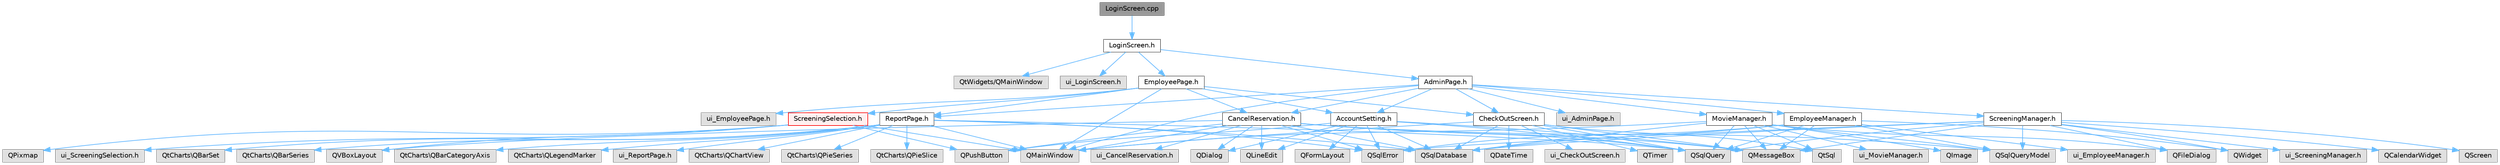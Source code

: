 digraph "LoginScreen.cpp"
{
 // LATEX_PDF_SIZE
  bgcolor="transparent";
  edge [fontname=Helvetica,fontsize=10,labelfontname=Helvetica,labelfontsize=10];
  node [fontname=Helvetica,fontsize=10,shape=box,height=0.2,width=0.4];
  Node1 [id="Node000001",label="LoginScreen.cpp",height=0.2,width=0.4,color="gray40", fillcolor="grey60", style="filled", fontcolor="black",tooltip="This file contains the implementation of the functions to manage the login screen."];
  Node1 -> Node2 [id="edge1_Node000001_Node000002",color="steelblue1",style="solid",tooltip=" "];
  Node2 [id="Node000002",label="LoginScreen.h",height=0.2,width=0.4,color="grey40", fillcolor="white", style="filled",URL="$_login_screen_8h_source.html",tooltip=" "];
  Node2 -> Node3 [id="edge2_Node000002_Node000003",color="steelblue1",style="solid",tooltip=" "];
  Node3 [id="Node000003",label="QtWidgets/QMainWindow",height=0.2,width=0.4,color="grey60", fillcolor="#E0E0E0", style="filled",tooltip=" "];
  Node2 -> Node4 [id="edge3_Node000002_Node000004",color="steelblue1",style="solid",tooltip=" "];
  Node4 [id="Node000004",label="ui_LoginScreen.h",height=0.2,width=0.4,color="grey60", fillcolor="#E0E0E0", style="filled",tooltip=" "];
  Node2 -> Node5 [id="edge4_Node000002_Node000005",color="steelblue1",style="solid",tooltip=" "];
  Node5 [id="Node000005",label="AdminPage.h",height=0.2,width=0.4,color="grey40", fillcolor="white", style="filled",URL="$_admin_page_8h_source.html",tooltip=" "];
  Node5 -> Node6 [id="edge5_Node000005_Node000006",color="steelblue1",style="solid",tooltip=" "];
  Node6 [id="Node000006",label="QMainWindow",height=0.2,width=0.4,color="grey60", fillcolor="#E0E0E0", style="filled",tooltip=" "];
  Node5 -> Node7 [id="edge6_Node000005_Node000007",color="steelblue1",style="solid",tooltip=" "];
  Node7 [id="Node000007",label="CheckOutScreen.h",height=0.2,width=0.4,color="grey40", fillcolor="white", style="filled",URL="$_check_out_screen_8h_source.html",tooltip=" "];
  Node7 -> Node6 [id="edge7_Node000007_Node000006",color="steelblue1",style="solid",tooltip=" "];
  Node7 -> Node8 [id="edge8_Node000007_Node000008",color="steelblue1",style="solid",tooltip=" "];
  Node8 [id="Node000008",label="ui_CheckOutScreen.h",height=0.2,width=0.4,color="grey60", fillcolor="#E0E0E0", style="filled",tooltip=" "];
  Node7 -> Node9 [id="edge9_Node000007_Node000009",color="steelblue1",style="solid",tooltip=" "];
  Node9 [id="Node000009",label="QTimer",height=0.2,width=0.4,color="grey60", fillcolor="#E0E0E0", style="filled",tooltip=" "];
  Node7 -> Node10 [id="edge10_Node000007_Node000010",color="steelblue1",style="solid",tooltip=" "];
  Node10 [id="Node000010",label="QDateTime",height=0.2,width=0.4,color="grey60", fillcolor="#E0E0E0", style="filled",tooltip=" "];
  Node7 -> Node11 [id="edge11_Node000007_Node000011",color="steelblue1",style="solid",tooltip=" "];
  Node11 [id="Node000011",label="QMessageBox",height=0.2,width=0.4,color="grey60", fillcolor="#E0E0E0", style="filled",tooltip=" "];
  Node7 -> Node12 [id="edge12_Node000007_Node000012",color="steelblue1",style="solid",tooltip=" "];
  Node12 [id="Node000012",label="QtSql",height=0.2,width=0.4,color="grey60", fillcolor="#E0E0E0", style="filled",tooltip=" "];
  Node7 -> Node13 [id="edge13_Node000007_Node000013",color="steelblue1",style="solid",tooltip=" "];
  Node13 [id="Node000013",label="QSqlDatabase",height=0.2,width=0.4,color="grey60", fillcolor="#E0E0E0", style="filled",tooltip=" "];
  Node7 -> Node14 [id="edge14_Node000007_Node000014",color="steelblue1",style="solid",tooltip=" "];
  Node14 [id="Node000014",label="QSqlQuery",height=0.2,width=0.4,color="grey60", fillcolor="#E0E0E0", style="filled",tooltip=" "];
  Node5 -> Node15 [id="edge15_Node000005_Node000015",color="steelblue1",style="solid",tooltip=" "];
  Node15 [id="Node000015",label="MovieManager.h",height=0.2,width=0.4,color="grey40", fillcolor="white", style="filled",URL="$_movie_manager_8h_source.html",tooltip=" "];
  Node15 -> Node6 [id="edge16_Node000015_Node000006",color="steelblue1",style="solid",tooltip=" "];
  Node15 -> Node16 [id="edge17_Node000015_Node000016",color="steelblue1",style="solid",tooltip=" "];
  Node16 [id="Node000016",label="ui_MovieManager.h",height=0.2,width=0.4,color="grey60", fillcolor="#E0E0E0", style="filled",tooltip=" "];
  Node15 -> Node12 [id="edge18_Node000015_Node000012",color="steelblue1",style="solid",tooltip=" "];
  Node15 -> Node13 [id="edge19_Node000015_Node000013",color="steelblue1",style="solid",tooltip=" "];
  Node15 -> Node14 [id="edge20_Node000015_Node000014",color="steelblue1",style="solid",tooltip=" "];
  Node15 -> Node17 [id="edge21_Node000015_Node000017",color="steelblue1",style="solid",tooltip=" "];
  Node17 [id="Node000017",label="QSqlQueryModel",height=0.2,width=0.4,color="grey60", fillcolor="#E0E0E0", style="filled",tooltip=" "];
  Node15 -> Node11 [id="edge22_Node000015_Node000011",color="steelblue1",style="solid",tooltip=" "];
  Node15 -> Node18 [id="edge23_Node000015_Node000018",color="steelblue1",style="solid",tooltip=" "];
  Node18 [id="Node000018",label="QFileDialog",height=0.2,width=0.4,color="grey60", fillcolor="#E0E0E0", style="filled",tooltip=" "];
  Node15 -> Node19 [id="edge24_Node000015_Node000019",color="steelblue1",style="solid",tooltip=" "];
  Node19 [id="Node000019",label="QImage",height=0.2,width=0.4,color="grey60", fillcolor="#E0E0E0", style="filled",tooltip=" "];
  Node5 -> Node20 [id="edge25_Node000005_Node000020",color="steelblue1",style="solid",tooltip=" "];
  Node20 [id="Node000020",label="ScreeningManager.h",height=0.2,width=0.4,color="grey40", fillcolor="white", style="filled",URL="$_screening_manager_8h_source.html",tooltip=" "];
  Node20 -> Node21 [id="edge26_Node000020_Node000021",color="steelblue1",style="solid",tooltip=" "];
  Node21 [id="Node000021",label="QWidget",height=0.2,width=0.4,color="grey60", fillcolor="#E0E0E0", style="filled",tooltip=" "];
  Node20 -> Node22 [id="edge27_Node000020_Node000022",color="steelblue1",style="solid",tooltip=" "];
  Node22 [id="Node000022",label="ui_ScreeningManager.h",height=0.2,width=0.4,color="grey60", fillcolor="#E0E0E0", style="filled",tooltip=" "];
  Node20 -> Node13 [id="edge28_Node000020_Node000013",color="steelblue1",style="solid",tooltip=" "];
  Node20 -> Node14 [id="edge29_Node000020_Node000014",color="steelblue1",style="solid",tooltip=" "];
  Node20 -> Node23 [id="edge30_Node000020_Node000023",color="steelblue1",style="solid",tooltip=" "];
  Node23 [id="Node000023",label="QSqlError",height=0.2,width=0.4,color="grey60", fillcolor="#E0E0E0", style="filled",tooltip=" "];
  Node20 -> Node11 [id="edge31_Node000020_Node000011",color="steelblue1",style="solid",tooltip=" "];
  Node20 -> Node17 [id="edge32_Node000020_Node000017",color="steelblue1",style="solid",tooltip=" "];
  Node20 -> Node18 [id="edge33_Node000020_Node000018",color="steelblue1",style="solid",tooltip=" "];
  Node20 -> Node24 [id="edge34_Node000020_Node000024",color="steelblue1",style="solid",tooltip=" "];
  Node24 [id="Node000024",label="QCalendarWidget",height=0.2,width=0.4,color="grey60", fillcolor="#E0E0E0", style="filled",tooltip=" "];
  Node20 -> Node25 [id="edge35_Node000020_Node000025",color="steelblue1",style="solid",tooltip=" "];
  Node25 [id="Node000025",label="QScreen",height=0.2,width=0.4,color="grey60", fillcolor="#E0E0E0", style="filled",tooltip=" "];
  Node5 -> Node26 [id="edge36_Node000005_Node000026",color="steelblue1",style="solid",tooltip=" "];
  Node26 [id="Node000026",label="CancelReservation.h",height=0.2,width=0.4,color="grey40", fillcolor="white", style="filled",URL="$_cancel_reservation_8h_source.html",tooltip=" "];
  Node26 -> Node6 [id="edge37_Node000026_Node000006",color="steelblue1",style="solid",tooltip=" "];
  Node26 -> Node27 [id="edge38_Node000026_Node000027",color="steelblue1",style="solid",tooltip=" "];
  Node27 [id="Node000027",label="ui_CancelReservation.h",height=0.2,width=0.4,color="grey60", fillcolor="#E0E0E0", style="filled",tooltip=" "];
  Node26 -> Node13 [id="edge39_Node000026_Node000013",color="steelblue1",style="solid",tooltip=" "];
  Node26 -> Node14 [id="edge40_Node000026_Node000014",color="steelblue1",style="solid",tooltip=" "];
  Node26 -> Node23 [id="edge41_Node000026_Node000023",color="steelblue1",style="solid",tooltip=" "];
  Node26 -> Node11 [id="edge42_Node000026_Node000011",color="steelblue1",style="solid",tooltip=" "];
  Node26 -> Node17 [id="edge43_Node000026_Node000017",color="steelblue1",style="solid",tooltip=" "];
  Node26 -> Node28 [id="edge44_Node000026_Node000028",color="steelblue1",style="solid",tooltip=" "];
  Node28 [id="Node000028",label="QDialog",height=0.2,width=0.4,color="grey60", fillcolor="#E0E0E0", style="filled",tooltip=" "];
  Node26 -> Node29 [id="edge45_Node000026_Node000029",color="steelblue1",style="solid",tooltip=" "];
  Node29 [id="Node000029",label="QVBoxLayout",height=0.2,width=0.4,color="grey60", fillcolor="#E0E0E0", style="filled",tooltip=" "];
  Node26 -> Node30 [id="edge46_Node000026_Node000030",color="steelblue1",style="solid",tooltip=" "];
  Node30 [id="Node000030",label="QLineEdit",height=0.2,width=0.4,color="grey60", fillcolor="#E0E0E0", style="filled",tooltip=" "];
  Node26 -> Node31 [id="edge47_Node000026_Node000031",color="steelblue1",style="solid",tooltip=" "];
  Node31 [id="Node000031",label="QPushButton",height=0.2,width=0.4,color="grey60", fillcolor="#E0E0E0", style="filled",tooltip=" "];
  Node5 -> Node32 [id="edge48_Node000005_Node000032",color="steelblue1",style="solid",tooltip=" "];
  Node32 [id="Node000032",label="AccountSetting.h",height=0.2,width=0.4,color="grey40", fillcolor="white", style="filled",URL="$_account_setting_8h_source.html",tooltip=" "];
  Node32 -> Node28 [id="edge49_Node000032_Node000028",color="steelblue1",style="solid",tooltip=" "];
  Node32 -> Node13 [id="edge50_Node000032_Node000013",color="steelblue1",style="solid",tooltip=" "];
  Node32 -> Node14 [id="edge51_Node000032_Node000014",color="steelblue1",style="solid",tooltip=" "];
  Node32 -> Node23 [id="edge52_Node000032_Node000023",color="steelblue1",style="solid",tooltip=" "];
  Node32 -> Node11 [id="edge53_Node000032_Node000011",color="steelblue1",style="solid",tooltip=" "];
  Node32 -> Node33 [id="edge54_Node000032_Node000033",color="steelblue1",style="solid",tooltip=" "];
  Node33 [id="Node000033",label="QFormLayout",height=0.2,width=0.4,color="grey60", fillcolor="#E0E0E0", style="filled",tooltip=" "];
  Node32 -> Node30 [id="edge55_Node000032_Node000030",color="steelblue1",style="solid",tooltip=" "];
  Node32 -> Node31 [id="edge56_Node000032_Node000031",color="steelblue1",style="solid",tooltip=" "];
  Node5 -> Node34 [id="edge57_Node000005_Node000034",color="steelblue1",style="solid",tooltip=" "];
  Node34 [id="Node000034",label="ReportPage.h",height=0.2,width=0.4,color="grey40", fillcolor="white", style="filled",URL="$_report_page_8h_source.html",tooltip=" "];
  Node34 -> Node6 [id="edge58_Node000034_Node000006",color="steelblue1",style="solid",tooltip=" "];
  Node34 -> Node35 [id="edge59_Node000034_Node000035",color="steelblue1",style="solid",tooltip=" "];
  Node35 [id="Node000035",label="ui_ReportPage.h",height=0.2,width=0.4,color="grey60", fillcolor="#E0E0E0", style="filled",tooltip=" "];
  Node34 -> Node13 [id="edge60_Node000034_Node000013",color="steelblue1",style="solid",tooltip=" "];
  Node34 -> Node14 [id="edge61_Node000034_Node000014",color="steelblue1",style="solid",tooltip=" "];
  Node34 -> Node23 [id="edge62_Node000034_Node000023",color="steelblue1",style="solid",tooltip=" "];
  Node34 -> Node36 [id="edge63_Node000034_Node000036",color="steelblue1",style="solid",tooltip=" "];
  Node36 [id="Node000036",label="QtCharts\\QChartView",height=0.2,width=0.4,color="grey60", fillcolor="#E0E0E0", style="filled",tooltip=" "];
  Node34 -> Node37 [id="edge64_Node000034_Node000037",color="steelblue1",style="solid",tooltip=" "];
  Node37 [id="Node000037",label="QtCharts\\QPieSeries",height=0.2,width=0.4,color="grey60", fillcolor="#E0E0E0", style="filled",tooltip=" "];
  Node34 -> Node38 [id="edge65_Node000034_Node000038",color="steelblue1",style="solid",tooltip=" "];
  Node38 [id="Node000038",label="QtCharts\\QPieSlice",height=0.2,width=0.4,color="grey60", fillcolor="#E0E0E0", style="filled",tooltip=" "];
  Node34 -> Node39 [id="edge66_Node000034_Node000039",color="steelblue1",style="solid",tooltip=" "];
  Node39 [id="Node000039",label="QtCharts\\QBarSet",height=0.2,width=0.4,color="grey60", fillcolor="#E0E0E0", style="filled",tooltip=" "];
  Node34 -> Node40 [id="edge67_Node000034_Node000040",color="steelblue1",style="solid",tooltip=" "];
  Node40 [id="Node000040",label="QtCharts\\QBarSeries",height=0.2,width=0.4,color="grey60", fillcolor="#E0E0E0", style="filled",tooltip=" "];
  Node34 -> Node41 [id="edge68_Node000034_Node000041",color="steelblue1",style="solid",tooltip=" "];
  Node41 [id="Node000041",label="QtCharts\\QBarCategoryAxis",height=0.2,width=0.4,color="grey60", fillcolor="#E0E0E0", style="filled",tooltip=" "];
  Node34 -> Node42 [id="edge69_Node000034_Node000042",color="steelblue1",style="solid",tooltip=" "];
  Node42 [id="Node000042",label="QtCharts\\QLegendMarker",height=0.2,width=0.4,color="grey60", fillcolor="#E0E0E0", style="filled",tooltip=" "];
  Node5 -> Node43 [id="edge70_Node000005_Node000043",color="steelblue1",style="solid",tooltip=" "];
  Node43 [id="Node000043",label="EmployeeManager.h",height=0.2,width=0.4,color="grey40", fillcolor="white", style="filled",URL="$_employee_manager_8h_source.html",tooltip=" "];
  Node43 -> Node21 [id="edge71_Node000043_Node000021",color="steelblue1",style="solid",tooltip=" "];
  Node43 -> Node44 [id="edge72_Node000043_Node000044",color="steelblue1",style="solid",tooltip=" "];
  Node44 [id="Node000044",label="ui_EmployeeManager.h",height=0.2,width=0.4,color="grey60", fillcolor="#E0E0E0", style="filled",tooltip=" "];
  Node43 -> Node13 [id="edge73_Node000043_Node000013",color="steelblue1",style="solid",tooltip=" "];
  Node43 -> Node14 [id="edge74_Node000043_Node000014",color="steelblue1",style="solid",tooltip=" "];
  Node43 -> Node23 [id="edge75_Node000043_Node000023",color="steelblue1",style="solid",tooltip=" "];
  Node43 -> Node17 [id="edge76_Node000043_Node000017",color="steelblue1",style="solid",tooltip=" "];
  Node43 -> Node11 [id="edge77_Node000043_Node000011",color="steelblue1",style="solid",tooltip=" "];
  Node5 -> Node45 [id="edge78_Node000005_Node000045",color="steelblue1",style="solid",tooltip=" "];
  Node45 [id="Node000045",label="ui_AdminPage.h",height=0.2,width=0.4,color="grey60", fillcolor="#E0E0E0", style="filled",tooltip=" "];
  Node2 -> Node46 [id="edge79_Node000002_Node000046",color="steelblue1",style="solid",tooltip=" "];
  Node46 [id="Node000046",label="EmployeePage.h",height=0.2,width=0.4,color="grey40", fillcolor="white", style="filled",URL="$_employee_page_8h_source.html",tooltip=" "];
  Node46 -> Node6 [id="edge80_Node000046_Node000006",color="steelblue1",style="solid",tooltip=" "];
  Node46 -> Node47 [id="edge81_Node000046_Node000047",color="steelblue1",style="solid",tooltip=" "];
  Node47 [id="Node000047",label="ui_EmployeePage.h",height=0.2,width=0.4,color="grey60", fillcolor="#E0E0E0", style="filled",tooltip=" "];
  Node46 -> Node7 [id="edge82_Node000046_Node000007",color="steelblue1",style="solid",tooltip=" "];
  Node46 -> Node48 [id="edge83_Node000046_Node000048",color="steelblue1",style="solid",tooltip=" "];
  Node48 [id="Node000048",label="ScreeningSelection.h",height=0.2,width=0.4,color="red", fillcolor="#FFF0F0", style="filled",URL="$_screening_selection_8h_source.html",tooltip=" "];
  Node48 -> Node6 [id="edge84_Node000048_Node000006",color="steelblue1",style="solid",tooltip=" "];
  Node48 -> Node49 [id="edge85_Node000048_Node000049",color="steelblue1",style="solid",tooltip=" "];
  Node49 [id="Node000049",label="ui_ScreeningSelection.h",height=0.2,width=0.4,color="grey60", fillcolor="#E0E0E0", style="filled",tooltip=" "];
  Node48 -> Node29 [id="edge86_Node000048_Node000029",color="steelblue1",style="solid",tooltip=" "];
  Node48 -> Node50 [id="edge87_Node000048_Node000050",color="steelblue1",style="solid",tooltip=" "];
  Node50 [id="Node000050",label="QPixmap",height=0.2,width=0.4,color="grey60", fillcolor="#E0E0E0", style="filled",tooltip=" "];
  Node48 -> Node31 [id="edge88_Node000048_Node000031",color="steelblue1",style="solid",tooltip=" "];
  Node46 -> Node26 [id="edge89_Node000046_Node000026",color="steelblue1",style="solid",tooltip=" "];
  Node46 -> Node32 [id="edge90_Node000046_Node000032",color="steelblue1",style="solid",tooltip=" "];
  Node46 -> Node34 [id="edge91_Node000046_Node000034",color="steelblue1",style="solid",tooltip=" "];
}
